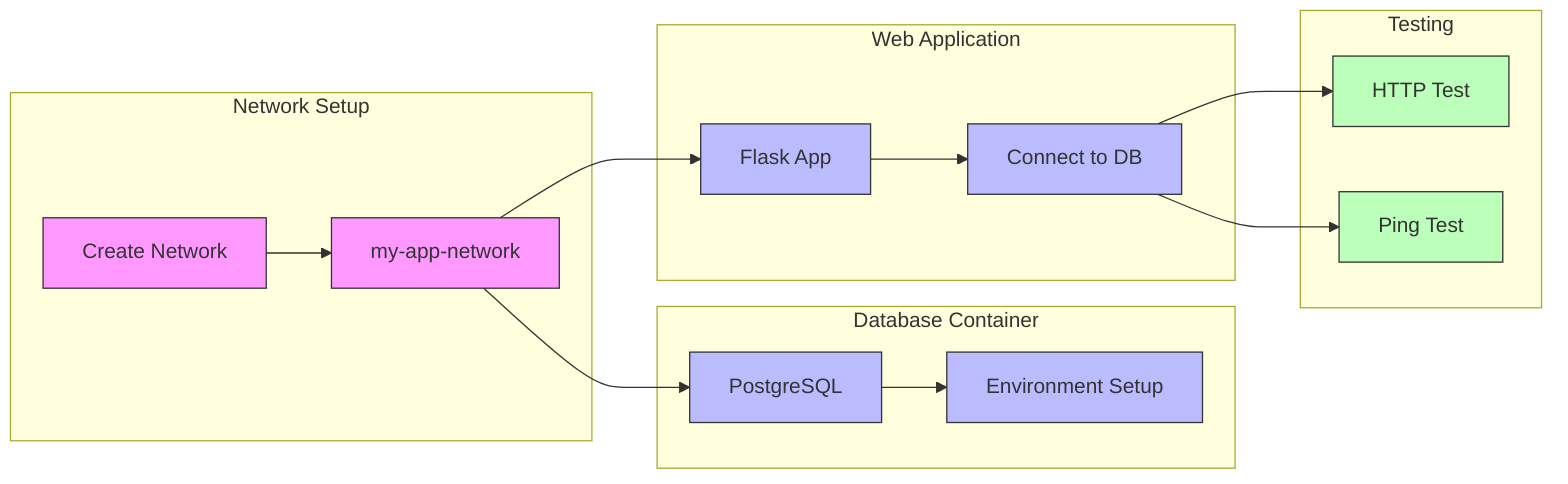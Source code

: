 graph LR
    subgraph "Network Setup"
        A[Create Network] --> B[my-app-network]
    end
    
    subgraph "Database Container"
        B --> C[PostgreSQL]
        C --> D[Environment Setup]
    end
    
    subgraph "Web Application"
        B --> E[Flask App]
        E --> F[Connect to DB]
    end

    subgraph "Testing"
        F --> G[HTTP Test]
        F --> H[Ping Test]
    end

    classDef network fill:#f9f,stroke:#333
    classDef container fill:#bbf,stroke:#333
    classDef test fill:#bfb,stroke:#333
    
    class A,B network
    class C,D,E,F container
    class G,H test